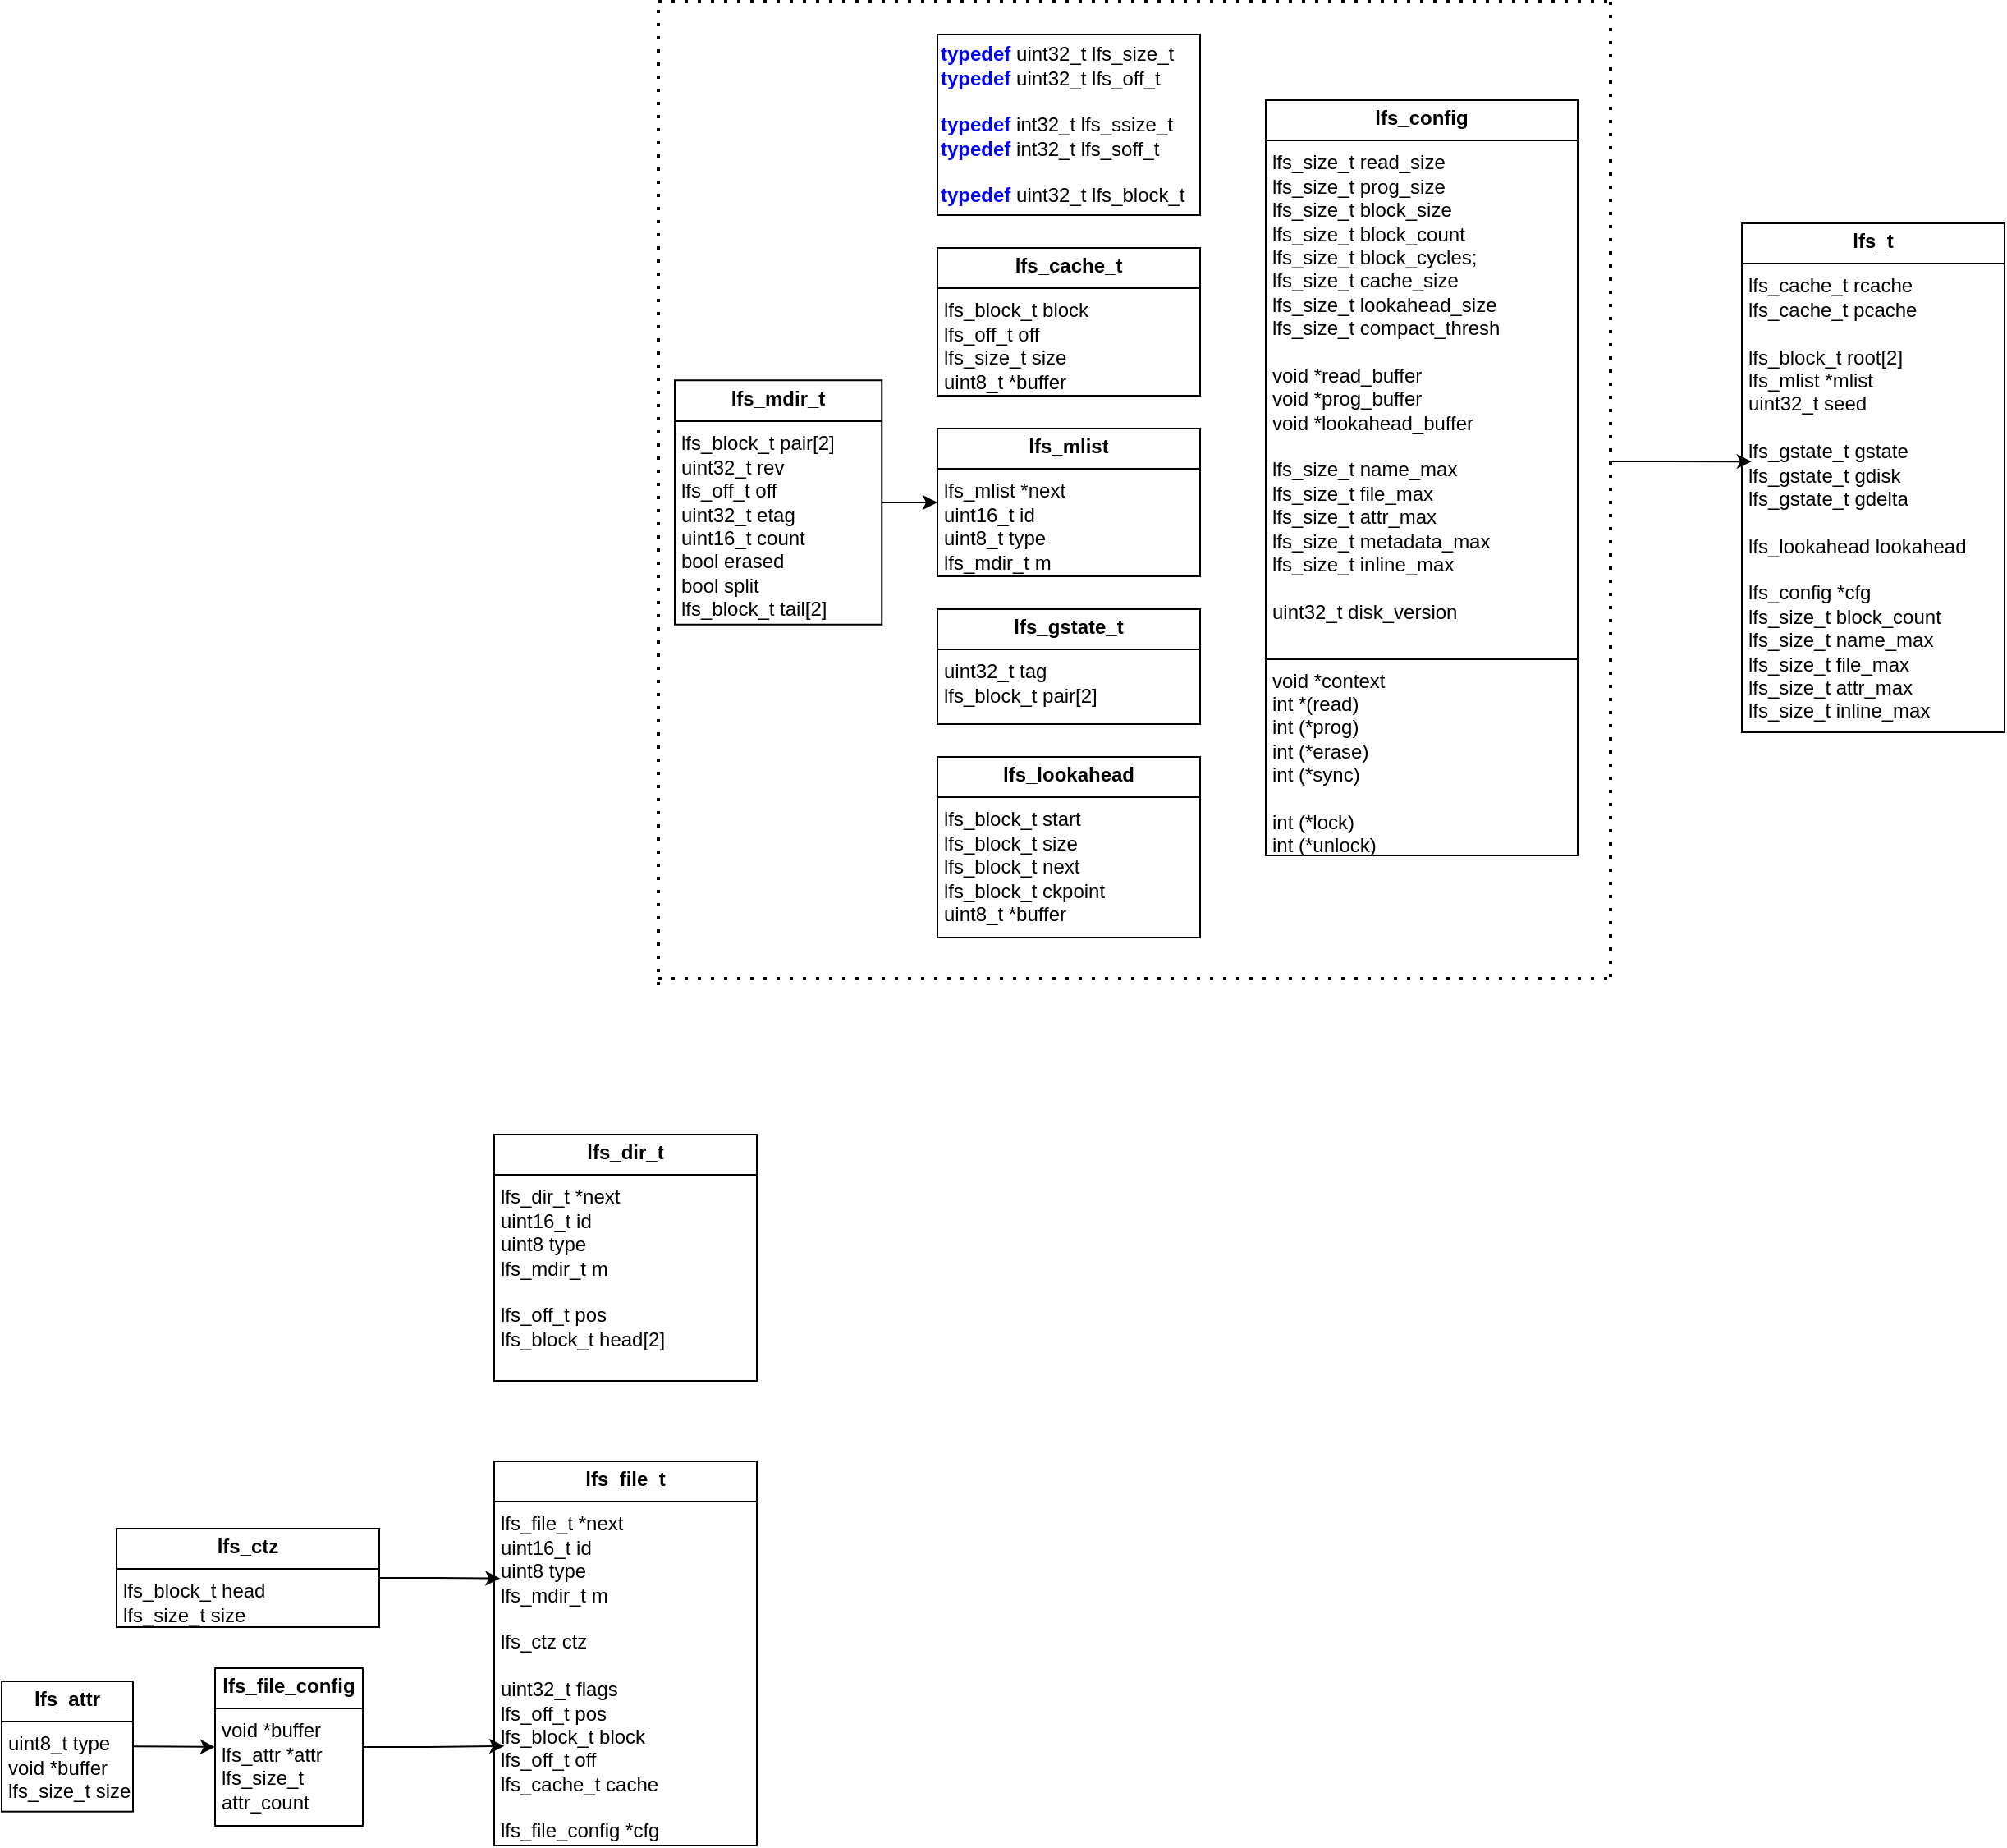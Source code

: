 <mxfile version="28.0.4">
  <diagram name="페이지-1" id="63SJnnkvXMsC63nDQ7MA">
    <mxGraphModel dx="1613" dy="562" grid="1" gridSize="10" guides="1" tooltips="1" connect="1" arrows="1" fold="1" page="1" pageScale="1" pageWidth="827" pageHeight="1169" math="0" shadow="0">
      <root>
        <mxCell id="0" />
        <mxCell id="1" parent="0" />
        <mxCell id="MlROMlIIZaCnbl8S0dw--6" value="&lt;p style=&quot;margin:0px;margin-top:4px;text-align:center;&quot;&gt;&lt;b&gt;lfs_t&lt;/b&gt;&lt;/p&gt;&lt;hr size=&quot;1&quot; style=&quot;border-style:solid;&quot;&gt;&lt;p style=&quot;margin:0px;margin-left:4px;&quot;&gt;lfs_cache_t rcache&lt;/p&gt;&lt;p style=&quot;margin:0px;margin-left:4px;&quot;&gt;lfs_cache_t pcache&lt;/p&gt;&lt;p style=&quot;margin:0px;margin-left:4px;&quot;&gt;&lt;br&gt;&lt;/p&gt;&lt;p style=&quot;margin:0px;margin-left:4px;&quot;&gt;lfs_block_t root[2]&lt;/p&gt;&lt;p style=&quot;margin:0px;margin-left:4px;&quot;&gt;lfs_mlist *mlist&lt;/p&gt;&lt;p style=&quot;margin:0px;margin-left:4px;&quot;&gt;uint32_t seed&lt;/p&gt;&lt;p style=&quot;margin:0px;margin-left:4px;&quot;&gt;&lt;br&gt;&lt;/p&gt;&lt;p style=&quot;margin:0px;margin-left:4px;&quot;&gt;lfs_gstate_t gstate&lt;/p&gt;&lt;p style=&quot;margin:0px;margin-left:4px;&quot;&gt;lfs_gstate_t gdisk&lt;/p&gt;&lt;p style=&quot;margin:0px;margin-left:4px;&quot;&gt;lfs_gstate_t gdelta&lt;/p&gt;&lt;p style=&quot;margin:0px;margin-left:4px;&quot;&gt;&lt;br&gt;&lt;/p&gt;&lt;p style=&quot;margin:0px;margin-left:4px;&quot;&gt;lfs_lookahead lookahead&lt;/p&gt;&lt;p style=&quot;margin:0px;margin-left:4px;&quot;&gt;&lt;br&gt;&lt;/p&gt;&lt;p style=&quot;margin:0px;margin-left:4px;&quot;&gt;lfs_config *cfg&lt;/p&gt;&lt;p style=&quot;margin:0px;margin-left:4px;&quot;&gt;lfs_size_t block_count&lt;/p&gt;&lt;p style=&quot;margin:0px;margin-left:4px;&quot;&gt;lfs_size_t name_max&lt;/p&gt;&lt;p style=&quot;margin:0px;margin-left:4px;&quot;&gt;lfs_size_t file_max&lt;/p&gt;&lt;p style=&quot;margin:0px;margin-left:4px;&quot;&gt;lfs_size_t attr_max&lt;/p&gt;&lt;p style=&quot;margin:0px;margin-left:4px;&quot;&gt;lfs_size_t inline_max&lt;/p&gt;" style="verticalAlign=top;align=left;overflow=fill;html=1;whiteSpace=wrap;" parent="1" vertex="1">
          <mxGeometry x="600" y="175" width="160" height="310" as="geometry" />
        </mxCell>
        <mxCell id="MlROMlIIZaCnbl8S0dw--7" value="&lt;p style=&quot;margin:0px;margin-top:4px;text-align:center;&quot;&gt;&lt;b&gt;lfs_cache_t&lt;/b&gt;&lt;/p&gt;&lt;hr size=&quot;1&quot; style=&quot;border-style:solid;&quot;&gt;&lt;p style=&quot;margin:0px;margin-left:4px;&quot;&gt;lfs_block_t block&lt;/p&gt;&lt;p style=&quot;margin:0px;margin-left:4px;&quot;&gt;lfs_off_t off&lt;/p&gt;&lt;p style=&quot;margin:0px;margin-left:4px;&quot;&gt;lfs_size_t size&lt;/p&gt;&lt;p style=&quot;margin:0px;margin-left:4px;&quot;&gt;uint8_t *buffer&lt;/p&gt;" style="verticalAlign=top;align=left;overflow=fill;html=1;whiteSpace=wrap;" parent="1" vertex="1">
          <mxGeometry x="110" y="190" width="160" height="90" as="geometry" />
        </mxCell>
        <mxCell id="MlROMlIIZaCnbl8S0dw--10" value="&lt;font style=&quot;color: rgb(0, 0, 255);&quot;&gt;&lt;b&gt;typedef&lt;/b&gt;&lt;/font&gt;&amp;nbsp;uint32_t lfs_size_t&lt;div&gt;&lt;font style=&quot;color: rgb(0, 0, 255);&quot;&gt;&lt;b&gt;typedef&lt;/b&gt;&lt;/font&gt;&amp;nbsp;uint32_t lfs_off_t&lt;/div&gt;&lt;div&gt;&lt;br&gt;&lt;/div&gt;&lt;div&gt;&lt;font style=&quot;color: rgb(0, 0, 255);&quot;&gt;&lt;b&gt;typedef&lt;/b&gt;&lt;/font&gt;&amp;nbsp;int32_t lfs_ssize_t&lt;div&gt;&lt;font style=&quot;color: rgb(0, 0, 255);&quot;&gt;&lt;b&gt;typedef&lt;/b&gt;&lt;/font&gt;&amp;nbsp;int32_t lfs_soff_t&lt;/div&gt;&lt;/div&gt;&lt;div&gt;&lt;br&gt;&lt;/div&gt;&lt;div&gt;&lt;font style=&quot;color: rgb(0, 0, 255);&quot;&gt;&lt;b&gt;typedef&lt;/b&gt;&lt;/font&gt;&amp;nbsp;uint32_t lfs_block_t&lt;/div&gt;" style="html=1;whiteSpace=wrap;align=left;" parent="1" vertex="1">
          <mxGeometry x="110" y="60" width="160" height="110" as="geometry" />
        </mxCell>
        <mxCell id="MlROMlIIZaCnbl8S0dw--11" value="&lt;p style=&quot;margin:0px;margin-top:4px;text-align:center;&quot;&gt;&lt;b&gt;lfs_mlist&lt;/b&gt;&lt;/p&gt;&lt;hr size=&quot;1&quot; style=&quot;border-style:solid;&quot;&gt;&lt;p style=&quot;margin:0px;margin-left:4px;&quot;&gt;lfs_mlist *next&lt;/p&gt;&lt;p style=&quot;margin:0px;margin-left:4px;&quot;&gt;uint16_t id&lt;/p&gt;&lt;p style=&quot;margin:0px;margin-left:4px;&quot;&gt;uint8_t type&lt;/p&gt;&lt;p style=&quot;margin:0px;margin-left:4px;&quot;&gt;lfs_mdir_t m&lt;/p&gt;" style="verticalAlign=top;align=left;overflow=fill;html=1;whiteSpace=wrap;" parent="1" vertex="1">
          <mxGeometry x="110" y="300" width="160" height="90" as="geometry" />
        </mxCell>
        <mxCell id="MlROMlIIZaCnbl8S0dw--12" value="&lt;p style=&quot;margin:0px;margin-top:4px;text-align:center;&quot;&gt;&lt;b&gt;lfs_gstate_t&lt;/b&gt;&lt;/p&gt;&lt;hr size=&quot;1&quot; style=&quot;border-style:solid;&quot;&gt;&lt;p style=&quot;margin:0px;margin-left:4px;&quot;&gt;uint32_t tag&lt;/p&gt;&lt;p style=&quot;margin:0px;margin-left:4px;&quot;&gt;lfs_block_t pair[2]&lt;/p&gt;" style="verticalAlign=top;align=left;overflow=fill;html=1;whiteSpace=wrap;" parent="1" vertex="1">
          <mxGeometry x="110" y="410" width="160" height="70" as="geometry" />
        </mxCell>
        <mxCell id="MlROMlIIZaCnbl8S0dw--13" value="&lt;p style=&quot;margin:0px;margin-top:4px;text-align:center;&quot;&gt;&lt;b&gt;lfs_lookahead&lt;/b&gt;&lt;/p&gt;&lt;hr size=&quot;1&quot; style=&quot;border-style:solid;&quot;&gt;&lt;p style=&quot;margin:0px;margin-left:4px;&quot;&gt;lfs_block_t start&lt;/p&gt;&lt;p style=&quot;margin:0px;margin-left:4px;&quot;&gt;lfs_block_t size&lt;/p&gt;&lt;p style=&quot;margin:0px;margin-left:4px;&quot;&gt;lfs_block_t next&lt;/p&gt;&lt;p style=&quot;margin:0px;margin-left:4px;&quot;&gt;lfs_block_t ckpoint&lt;/p&gt;&lt;p style=&quot;margin:0px;margin-left:4px;&quot;&gt;uint8_t *buffer&lt;/p&gt;&lt;p style=&quot;margin:0px;margin-left:4px;&quot;&gt;&lt;br&gt;&lt;/p&gt;" style="verticalAlign=top;align=left;overflow=fill;html=1;whiteSpace=wrap;" parent="1" vertex="1">
          <mxGeometry x="110" y="500" width="160" height="110" as="geometry" />
        </mxCell>
        <mxCell id="MlROMlIIZaCnbl8S0dw--15" value="&lt;p style=&quot;margin:0px;margin-top:4px;text-align:center;&quot;&gt;&lt;b&gt;lfs_config&lt;/b&gt;&lt;/p&gt;&lt;hr size=&quot;1&quot; style=&quot;border-style:solid;&quot;&gt;&lt;p style=&quot;margin:0px;margin-left:4px;&quot;&gt;lfs_size_t read_size&lt;/p&gt;&lt;p style=&quot;margin:0px;margin-left:4px;&quot;&gt;lfs_size_t prog_size&lt;/p&gt;&lt;p style=&quot;margin:0px;margin-left:4px;&quot;&gt;lfs_size_t block_size&lt;/p&gt;&lt;p style=&quot;margin:0px;margin-left:4px;&quot;&gt;lfs_size_t block_count&lt;/p&gt;&lt;p style=&quot;margin:0px;margin-left:4px;&quot;&gt;lfs_size_t block_cycles;&lt;/p&gt;&lt;p style=&quot;margin:0px;margin-left:4px;&quot;&gt;lfs_size_t cache_size&lt;/p&gt;&lt;p style=&quot;margin:0px;margin-left:4px;&quot;&gt;lfs_size_t lookahead_size&lt;/p&gt;&lt;p style=&quot;margin:0px;margin-left:4px;&quot;&gt;lfs_size_t compact_thresh&lt;/p&gt;&lt;p style=&quot;margin:0px;margin-left:4px;&quot;&gt;&lt;br&gt;&lt;/p&gt;&lt;p style=&quot;margin:0px;margin-left:4px;&quot;&gt;void *read_buffer&lt;/p&gt;&lt;p style=&quot;margin:0px;margin-left:4px;&quot;&gt;void *prog_buffer&lt;/p&gt;&lt;p style=&quot;margin:0px;margin-left:4px;&quot;&gt;void *lookahead_buffer&lt;/p&gt;&lt;p style=&quot;margin:0px;margin-left:4px;&quot;&gt;&lt;br&gt;&lt;/p&gt;&lt;p style=&quot;margin:0px;margin-left:4px;&quot;&gt;lfs_size_t name_max&lt;/p&gt;&lt;p style=&quot;margin:0px;margin-left:4px;&quot;&gt;lfs_size_t file_max&lt;/p&gt;&lt;p style=&quot;margin:0px;margin-left:4px;&quot;&gt;lfs_size_t attr_max&lt;/p&gt;&lt;p style=&quot;margin:0px;margin-left:4px;&quot;&gt;lfs_size_t metadata_max&lt;/p&gt;&lt;p style=&quot;margin:0px;margin-left:4px;&quot;&gt;lfs_size_t inline_max&lt;/p&gt;&lt;p style=&quot;margin:0px;margin-left:4px;&quot;&gt;&lt;br&gt;&lt;/p&gt;&lt;p style=&quot;margin:0px;margin-left:4px;&quot;&gt;uint32_t disk_version&lt;/p&gt;&lt;br&gt;&lt;hr size=&quot;1&quot; style=&quot;border-style:solid;&quot;&gt;&lt;p style=&quot;margin:0px;margin-left:4px;&quot;&gt;void *context&lt;/p&gt;&lt;p style=&quot;margin:0px;margin-left:4px;&quot;&gt;int *(read)&lt;/p&gt;&lt;p style=&quot;margin:0px;margin-left:4px;&quot;&gt;int (*prog)&lt;/p&gt;&lt;p style=&quot;margin:0px;margin-left:4px;&quot;&gt;int (*erase)&lt;/p&gt;&lt;p style=&quot;margin:0px;margin-left:4px;&quot;&gt;int (*sync)&lt;/p&gt;&lt;p style=&quot;margin:0px;margin-left:4px;&quot;&gt;&lt;br&gt;&lt;/p&gt;&lt;p style=&quot;margin:0px;margin-left:4px;&quot;&gt;int (*lock)&lt;/p&gt;&lt;p style=&quot;margin:0px;margin-left:4px;&quot;&gt;int (*unlock)&lt;/p&gt;&lt;p style=&quot;margin:0px;margin-left:4px;&quot;&gt;&lt;br&gt;&lt;/p&gt;" style="verticalAlign=top;align=left;overflow=fill;html=1;whiteSpace=wrap;" parent="1" vertex="1">
          <mxGeometry x="310" y="100" width="190" height="460" as="geometry" />
        </mxCell>
        <mxCell id="MlROMlIIZaCnbl8S0dw--21" value="" style="group" parent="1" vertex="1" connectable="0">
          <mxGeometry x="-60" y="40" width="580" height="600" as="geometry" />
        </mxCell>
        <mxCell id="MlROMlIIZaCnbl8S0dw--16" value="" style="endArrow=none;dashed=1;html=1;dashPattern=1 3;strokeWidth=2;rounded=0;" parent="MlROMlIIZaCnbl8S0dw--21" edge="1">
          <mxGeometry width="50" height="50" relative="1" as="geometry">
            <mxPoint as="sourcePoint" />
            <mxPoint x="580" as="targetPoint" />
          </mxGeometry>
        </mxCell>
        <mxCell id="MlROMlIIZaCnbl8S0dw--17" value="" style="endArrow=none;dashed=1;html=1;dashPattern=1 3;strokeWidth=2;rounded=0;" parent="MlROMlIIZaCnbl8S0dw--21" edge="1">
          <mxGeometry width="50" height="50" relative="1" as="geometry">
            <mxPoint x="580" as="sourcePoint" />
            <mxPoint x="580" y="595.041" as="targetPoint" />
          </mxGeometry>
        </mxCell>
        <mxCell id="MlROMlIIZaCnbl8S0dw--19" value="" style="endArrow=none;dashed=1;html=1;dashPattern=1 3;strokeWidth=2;rounded=0;" parent="MlROMlIIZaCnbl8S0dw--21" edge="1">
          <mxGeometry width="50" height="50" relative="1" as="geometry">
            <mxPoint y="4.959" as="sourcePoint" />
            <mxPoint y="600" as="targetPoint" />
            <Array as="points">
              <mxPoint y="310" />
            </Array>
          </mxGeometry>
        </mxCell>
        <mxCell id="MlROMlIIZaCnbl8S0dw--20" value="" style="endArrow=none;dashed=1;html=1;dashPattern=1 3;strokeWidth=2;rounded=0;" parent="MlROMlIIZaCnbl8S0dw--21" edge="1">
          <mxGeometry width="50" height="50" relative="1" as="geometry">
            <mxPoint y="595.041" as="sourcePoint" />
            <mxPoint x="580" y="595.041" as="targetPoint" />
          </mxGeometry>
        </mxCell>
        <mxCell id="MlROMlIIZaCnbl8S0dw--23" value="&lt;p style=&quot;margin:0px;margin-top:4px;text-align:center;&quot;&gt;&lt;b&gt;lfs_mdir_t&lt;/b&gt;&lt;/p&gt;&lt;hr size=&quot;1&quot; style=&quot;border-style:solid;&quot;&gt;&lt;p style=&quot;margin:0px;margin-left:4px;&quot;&gt;lfs_block_t pair[2]&lt;br&gt;&lt;/p&gt;&lt;p style=&quot;margin:0px;margin-left:4px;&quot;&gt;uint32_t rev&lt;/p&gt;&lt;p style=&quot;margin:0px;margin-left:4px;&quot;&gt;lfs_off_t off&lt;/p&gt;&lt;p style=&quot;margin:0px;margin-left:4px;&quot;&gt;uint32_t etag&lt;/p&gt;&lt;p style=&quot;margin:0px;margin-left:4px;&quot;&gt;uint16_t count&lt;/p&gt;&lt;p style=&quot;margin:0px;margin-left:4px;&quot;&gt;bool erased&lt;/p&gt;&lt;p style=&quot;margin:0px;margin-left:4px;&quot;&gt;bool split&lt;/p&gt;&lt;p style=&quot;margin:0px;margin-left:4px;&quot;&gt;lfs_block_t tail[2]&lt;/p&gt;" style="verticalAlign=top;align=left;overflow=fill;html=1;whiteSpace=wrap;" parent="MlROMlIIZaCnbl8S0dw--21" vertex="1">
          <mxGeometry x="10" y="230.62" width="126.13" height="148.76" as="geometry" />
        </mxCell>
        <mxCell id="MlROMlIIZaCnbl8S0dw--22" value="" style="endArrow=classic;html=1;rounded=0;entryX=0.037;entryY=0.468;entryDx=0;entryDy=0;entryPerimeter=0;" parent="1" target="MlROMlIIZaCnbl8S0dw--6" edge="1">
          <mxGeometry width="50" height="50" relative="1" as="geometry">
            <mxPoint x="520" y="320" as="sourcePoint" />
            <mxPoint x="500" y="360" as="targetPoint" />
          </mxGeometry>
        </mxCell>
        <mxCell id="MlROMlIIZaCnbl8S0dw--24" value="&lt;p style=&quot;margin:0px;margin-top:4px;text-align:center;&quot;&gt;&lt;b&gt;lfs_dir_t&lt;/b&gt;&lt;/p&gt;&lt;hr size=&quot;1&quot; style=&quot;border-style:solid;&quot;&gt;&lt;p style=&quot;margin:0px;margin-left:4px;&quot;&gt;lfs_dir_t *next&lt;/p&gt;&lt;p style=&quot;margin:0px;margin-left:4px;&quot;&gt;uint16_t id&lt;/p&gt;&lt;p style=&quot;margin:0px;margin-left:4px;&quot;&gt;uint8 type&lt;/p&gt;&lt;p style=&quot;margin:0px;margin-left:4px;&quot;&gt;lfs_mdir_t m&lt;/p&gt;&lt;p style=&quot;margin:0px;margin-left:4px;&quot;&gt;&lt;br&gt;&lt;/p&gt;&lt;p style=&quot;margin:0px;margin-left:4px;&quot;&gt;lfs_off_t pos&lt;/p&gt;&lt;p style=&quot;margin:0px;margin-left:4px;&quot;&gt;lfs_block_t head[2]&lt;/p&gt;" style="verticalAlign=top;align=left;overflow=fill;html=1;whiteSpace=wrap;" parent="1" vertex="1">
          <mxGeometry x="-160" y="730" width="160" height="150" as="geometry" />
        </mxCell>
        <mxCell id="MlROMlIIZaCnbl8S0dw--25" value="&lt;p style=&quot;margin:0px;margin-top:4px;text-align:center;&quot;&gt;&lt;b&gt;lfs_file_t&lt;/b&gt;&lt;/p&gt;&lt;hr size=&quot;1&quot; style=&quot;border-style:solid;&quot;&gt;&lt;p style=&quot;margin:0px;margin-left:4px;&quot;&gt;lfs_file_t *next&lt;/p&gt;&lt;p style=&quot;margin:0px;margin-left:4px;&quot;&gt;uint16_t id&lt;/p&gt;&lt;p style=&quot;margin:0px;margin-left:4px;&quot;&gt;uint8 type&lt;/p&gt;&lt;p style=&quot;margin:0px;margin-left:4px;&quot;&gt;lfs_mdir_t m&lt;/p&gt;&lt;p style=&quot;margin:0px;margin-left:4px;&quot;&gt;&lt;br&gt;&lt;/p&gt;&lt;p style=&quot;margin:0px;margin-left:4px;&quot;&gt;lfs_ctz ctz&lt;/p&gt;&lt;p style=&quot;margin:0px;margin-left:4px;&quot;&gt;&lt;br&gt;&lt;/p&gt;&lt;p style=&quot;margin:0px;margin-left:4px;&quot;&gt;uint32_t flags&lt;/p&gt;&lt;p style=&quot;margin:0px;margin-left:4px;&quot;&gt;lfs_off_t pos&lt;/p&gt;&lt;p style=&quot;margin:0px;margin-left:4px;&quot;&gt;lfs_block_t block&lt;/p&gt;&lt;p style=&quot;margin:0px;margin-left:4px;&quot;&gt;lfs_off_t off&lt;/p&gt;&lt;p style=&quot;margin:0px;margin-left:4px;&quot;&gt;lfs_cache_t cache&lt;/p&gt;&lt;p style=&quot;margin:0px;margin-left:4px;&quot;&gt;&lt;br&gt;&lt;/p&gt;&lt;p style=&quot;margin:0px;margin-left:4px;&quot;&gt;lfs_file_config *cfg&lt;/p&gt;" style="verticalAlign=top;align=left;overflow=fill;html=1;whiteSpace=wrap;" parent="1" vertex="1">
          <mxGeometry x="-160" y="929" width="160" height="234" as="geometry" />
        </mxCell>
        <mxCell id="MlROMlIIZaCnbl8S0dw--26" value="&lt;p style=&quot;margin:0px;margin-top:4px;text-align:center;&quot;&gt;&lt;b&gt;lfs_ctz&lt;/b&gt;&lt;/p&gt;&lt;hr size=&quot;1&quot; style=&quot;border-style:solid;&quot;&gt;&lt;p style=&quot;margin:0px;margin-left:4px;&quot;&gt;lfs_block_t head&lt;/p&gt;&lt;p style=&quot;margin:0px;margin-left:4px;&quot;&gt;lfs_size_t size&lt;/p&gt;" style="verticalAlign=top;align=left;overflow=fill;html=1;whiteSpace=wrap;" parent="1" vertex="1">
          <mxGeometry x="-390" y="970" width="160" height="60" as="geometry" />
        </mxCell>
        <mxCell id="MlROMlIIZaCnbl8S0dw--40" style="edgeStyle=orthogonalEdgeStyle;rounded=0;orthogonalLoop=1;jettySize=auto;html=1;exitX=1;exitY=0.5;exitDx=0;exitDy=0;entryX=0.023;entryY=0.305;entryDx=0;entryDy=0;entryPerimeter=0;" parent="1" source="MlROMlIIZaCnbl8S0dw--26" target="MlROMlIIZaCnbl8S0dw--25" edge="1">
          <mxGeometry relative="1" as="geometry" />
        </mxCell>
        <mxCell id="MlROMlIIZaCnbl8S0dw--41" style="edgeStyle=orthogonalEdgeStyle;rounded=0;orthogonalLoop=1;jettySize=auto;html=1;entryX=0.038;entryY=0.741;entryDx=0;entryDy=0;entryPerimeter=0;" parent="1" source="MlROMlIIZaCnbl8S0dw--27" target="MlROMlIIZaCnbl8S0dw--25" edge="1">
          <mxGeometry relative="1" as="geometry" />
        </mxCell>
        <mxCell id="MlROMlIIZaCnbl8S0dw--48" value="" style="edgeStyle=orthogonalEdgeStyle;rounded=0;orthogonalLoop=1;jettySize=auto;html=1;" parent="1" source="MlROMlIIZaCnbl8S0dw--23" target="MlROMlIIZaCnbl8S0dw--11" edge="1">
          <mxGeometry relative="1" as="geometry" />
        </mxCell>
        <mxCell id="MlROMlIIZaCnbl8S0dw--27" value="&lt;p style=&quot;margin:0px;margin-top:4px;text-align:center;&quot;&gt;&lt;b&gt;lfs_file_config&lt;/b&gt;&lt;/p&gt;&lt;hr size=&quot;1&quot; style=&quot;border-style:solid;&quot;&gt;&lt;p style=&quot;margin:0px;margin-left:4px;&quot;&gt;void *buffer&lt;/p&gt;&lt;p style=&quot;margin:0px;margin-left:4px;&quot;&gt;lfs_attr *attr&lt;/p&gt;&lt;p style=&quot;margin:0px;margin-left:4px;&quot;&gt;lfs_size_t attr_count&lt;/p&gt;" style="verticalAlign=top;align=left;overflow=fill;html=1;whiteSpace=wrap;" parent="1" vertex="1">
          <mxGeometry x="-330" y="1055" width="90" height="96" as="geometry" />
        </mxCell>
        <mxCell id="MlROMlIIZaCnbl8S0dw--38" style="edgeStyle=orthogonalEdgeStyle;rounded=0;orthogonalLoop=1;jettySize=auto;html=1;exitX=1;exitY=0.5;exitDx=0;exitDy=0;entryX=0;entryY=0.5;entryDx=0;entryDy=0;" parent="1" source="MlROMlIIZaCnbl8S0dw--28" target="MlROMlIIZaCnbl8S0dw--27" edge="1">
          <mxGeometry relative="1" as="geometry" />
        </mxCell>
        <mxCell id="MlROMlIIZaCnbl8S0dw--28" value="&lt;p style=&quot;margin:0px;margin-top:4px;text-align:center;&quot;&gt;&lt;b&gt;lfs_attr&lt;/b&gt;&lt;/p&gt;&lt;hr size=&quot;1&quot; style=&quot;border-style:solid;&quot;&gt;&lt;p style=&quot;margin:0px;margin-left:4px;&quot;&gt;uint8_t type&lt;/p&gt;&lt;p style=&quot;margin:0px;margin-left:4px;&quot;&gt;void *buffer&lt;/p&gt;&lt;p style=&quot;margin:0px;margin-left:4px;&quot;&gt;lfs_size_t size&lt;/p&gt;" style="verticalAlign=top;align=left;overflow=fill;html=1;whiteSpace=wrap;" parent="1" vertex="1">
          <mxGeometry x="-460" y="1063.001" width="80" height="79.339" as="geometry" />
        </mxCell>
      </root>
    </mxGraphModel>
  </diagram>
</mxfile>
